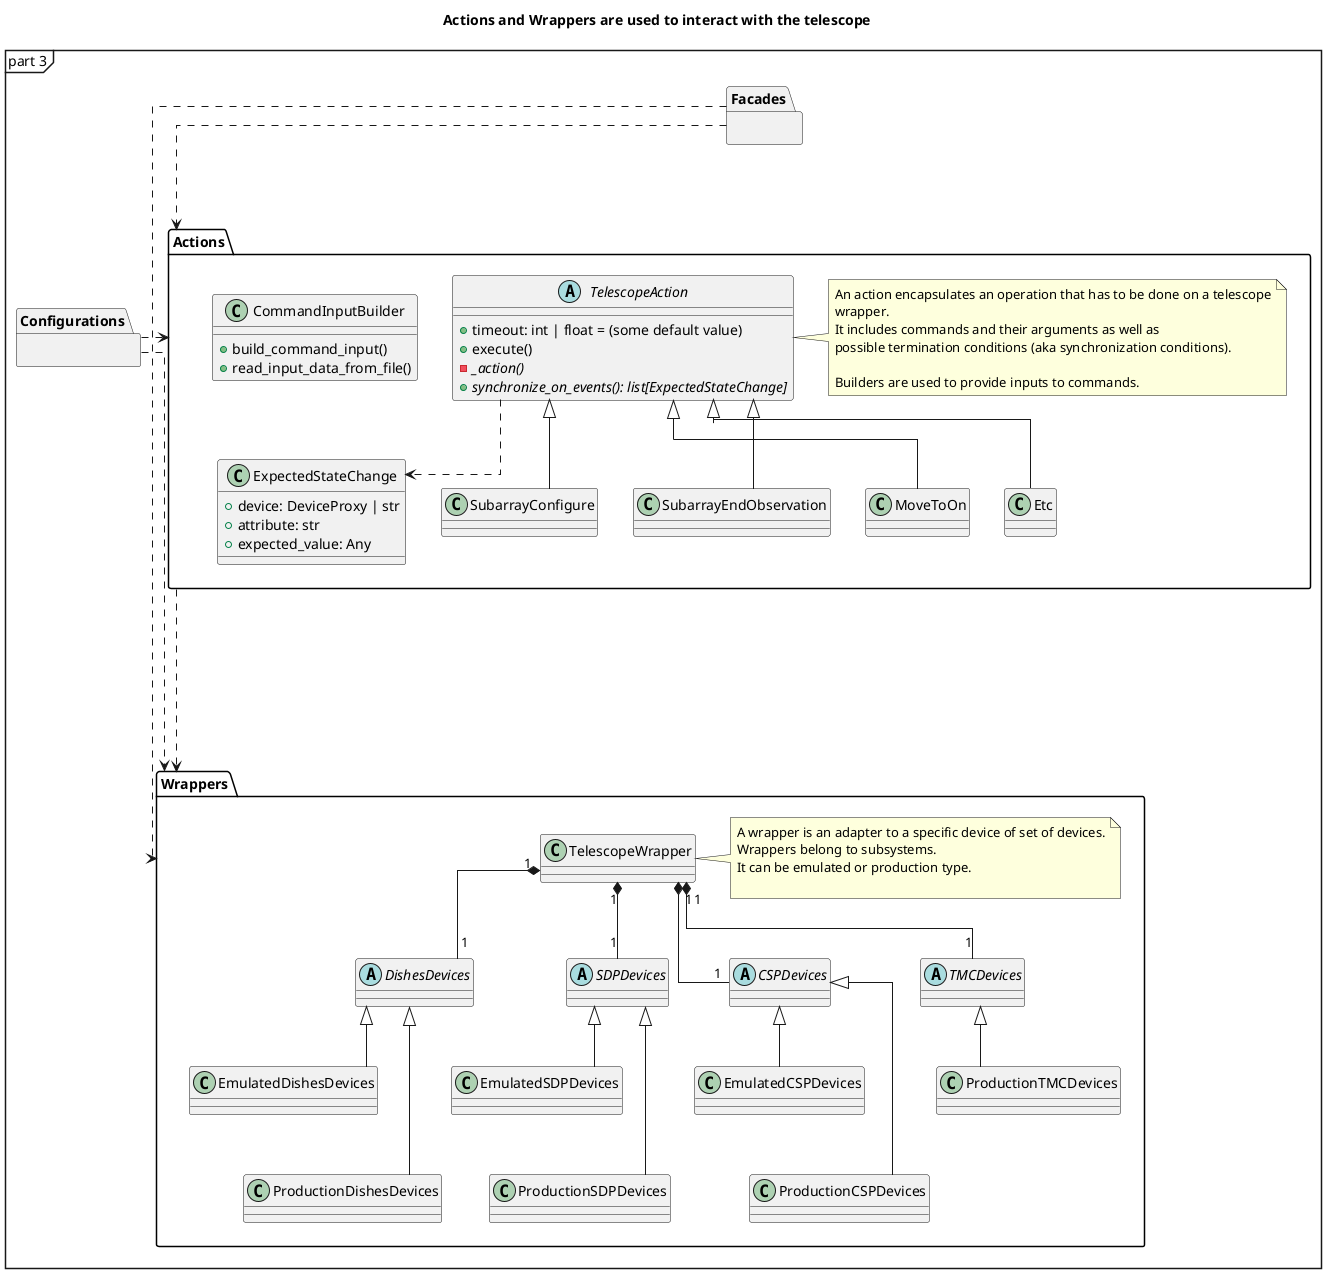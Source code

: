 @startuml

mainframe part 3
'skinparam packageStyle rectangle
skinparam linetype ortho

title Actions and Wrappers are used to interact with the telescope
' Enforce vertical layout
'top to bottom direction

package "Configurations" {

}

' Facades at the top
package "Facades" {

}

'Configurations .right.> Facades
Configurations .right.> Wrappers
Configurations .right.> Actions

' Wrappers and Devices in the middle
package "Wrappers" {
    class TelescopeWrapper {
    }

    note right
    A wrapper is an adapter to a specific device of set of devices.
    Wrappers belong to subsystems.
    It can be emulated or production type.

    end note

    abstract class TMCDevices
    class ProductionTMCDevices
    abstract class CSPDevices
    class EmulatedCSPDevices
    class ProductionCSPDevices
    abstract class SDPDevices
    class EmulatedSDPDevices
    class ProductionSDPDevices
    abstract class DishesDevices
    class EmulatedDishesDevices
    class ProductionDishesDevices

    ProductionTMCDevices -up-|> TMCDevices
    EmulatedCSPDevices -up-|> CSPDevices
    ProductionCSPDevices -up-|> CSPDevices
    EmulatedSDPDevices -up-|> SDPDevices
    ProductionSDPDevices -up-|> SDPDevices
    EmulatedDishesDevices -up-|> DishesDevices
    ProductionDishesDevices -up-|> DishesDevices

    TelescopeWrapper "1" *-- "1" TMCDevices
    TelescopeWrapper "1" *-- "1" CSPDevices
    TelescopeWrapper "1" *-- "1" SDPDevices
    TelescopeWrapper "1" *-- "1" DishesDevices
}



package "Actions" {
    abstract class TelescopeAction {
        + timeout: int | float = (some default value)
        + execute()
        - _action() {abstract}
        + synchronize_on_events(): list[ExpectedStateChange] {abstract}
    }

    note right
    An action encapsulates an operation that has to be done on a telescope
    wrapper.
    It includes commands and their arguments as well as
    possible termination conditions (aka synchronization conditions).

    Builders are used to provide inputs to commands.
    end note

    class ExpectedStateChange {
        + device: DeviceProxy | str
        + attribute: str
        + expected_value: Any
    }

    class CommandInputBuilder {
        + build_command_input()
        + read_input_data_from_file()
    }

    class SubarrayConfigure
    class SubarrayEndObservation
    class MoveToOn
    class Etc

    SubarrayConfigure -up-|> TelescopeAction
    SubarrayEndObservation -up-|> TelescopeAction
    MoveToOn -up-|> TelescopeAction
    Etc -up-|> TelescopeAction

    TelescopeAction ..> ExpectedStateChange
}
' ensure Actions are below Wrappers
'"Wrappers" -down--- Actions

' Stacking packages vertically
Facades ...> "Wrappers"
Facades ...> "Actions"
"Actions" ......> Wrappers


' Position emulated devices slightly lower
EmulatedCSPDevices -[hidden]down- ProductionCSPDevices
EmulatedSDPDevices -[hidden]down- ProductionSDPDevices
EmulatedDishesDevices -[hidden]down- ProductionDishesDevices

@enduml